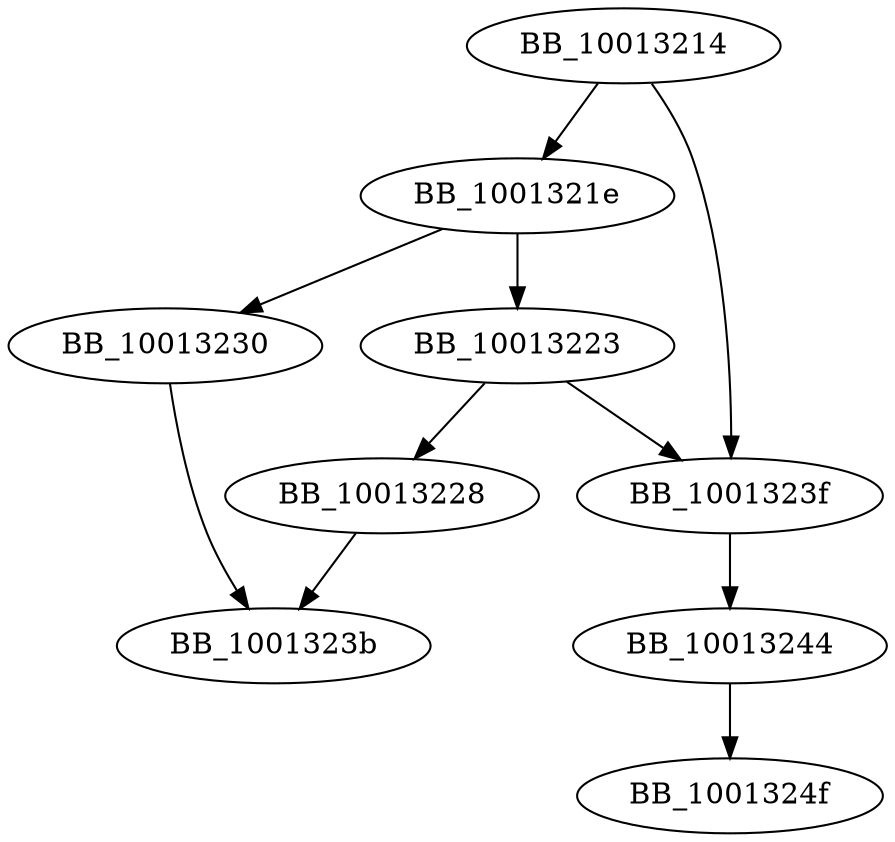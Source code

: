 DiGraph __set_error_mode{
BB_10013214->BB_1001321e
BB_10013214->BB_1001323f
BB_1001321e->BB_10013223
BB_1001321e->BB_10013230
BB_10013223->BB_10013228
BB_10013223->BB_1001323f
BB_10013228->BB_1001323b
BB_10013230->BB_1001323b
BB_1001323f->BB_10013244
BB_10013244->BB_1001324f
}
